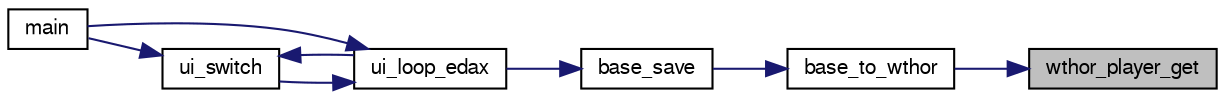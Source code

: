 digraph "wthor_player_get"
{
 // LATEX_PDF_SIZE
  bgcolor="transparent";
  edge [fontname="FreeSans",fontsize="10",labelfontname="FreeSans",labelfontsize="10"];
  node [fontname="FreeSans",fontsize="10",shape=record];
  rankdir="RL";
  Node1 [label="wthor_player_get",height=0.2,width=0.4,color="black", fillcolor="grey75", style="filled", fontcolor="black",tooltip="Get a Wthor player's index."];
  Node1 -> Node2 [dir="back",color="midnightblue",fontsize="10",style="solid",fontname="FreeSans"];
  Node2 [label="base_to_wthor",height=0.2,width=0.4,color="black",URL="$base_8c.html#a927d0aa4ac1294345af68a8bfd224012",tooltip="Convert to a wthor base."];
  Node2 -> Node3 [dir="back",color="midnightblue",fontsize="10",style="solid",fontname="FreeSans"];
  Node3 [label="base_save",height=0.2,width=0.4,color="black",URL="$base_8c.html#a290adf2a96f38b6d37874b1486027ec8",tooltip="Save a game database."];
  Node3 -> Node4 [dir="back",color="midnightblue",fontsize="10",style="solid",fontname="FreeSans"];
  Node4 [label="ui_loop_edax",height=0.2,width=0.4,color="black",URL="$edax_8c.html#a2354b96c7688bae32bedb6203d672f50",tooltip="Loop event."];
  Node4 -> Node5 [dir="back",color="midnightblue",fontsize="10",style="solid",fontname="FreeSans"];
  Node5 [label="main",height=0.2,width=0.4,color="black",URL="$main_8c.html#a3c04138a5bfe5d72780bb7e82a18e627",tooltip="edax main function."];
  Node4 -> Node6 [dir="back",color="midnightblue",fontsize="10",style="solid",fontname="FreeSans"];
  Node6 [label="ui_switch",height=0.2,width=0.4,color="black",URL="$ui_8c.html#a4234d6b0fd690186ef0ec2fc2eba2d4d",tooltip="Switch between different User Interface."];
  Node6 -> Node5 [dir="back",color="midnightblue",fontsize="10",style="solid",fontname="FreeSans"];
  Node6 -> Node4 [dir="back",color="midnightblue",fontsize="10",style="solid",fontname="FreeSans"];
}

